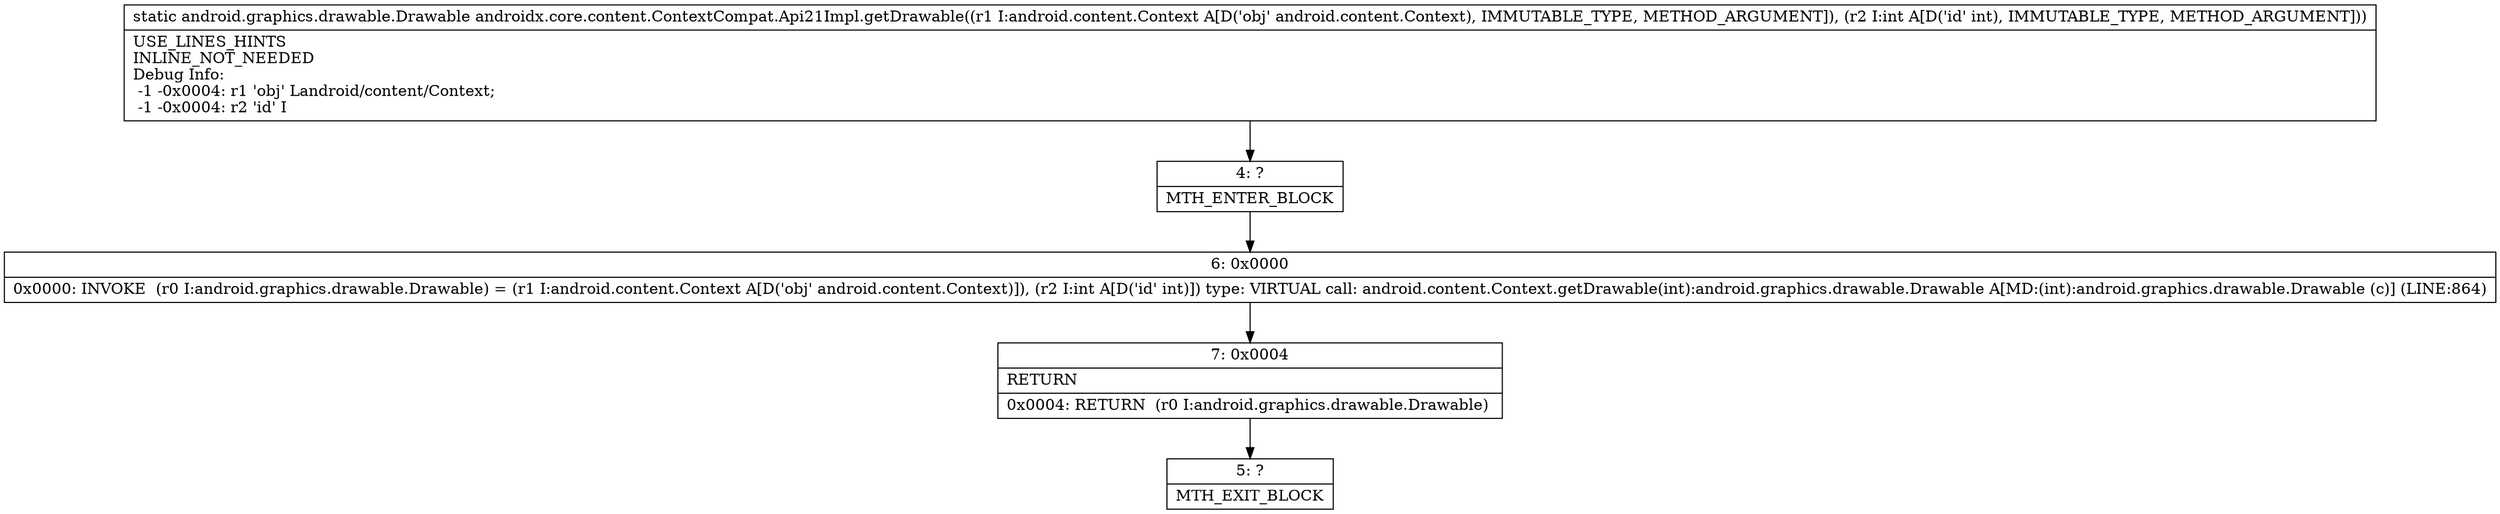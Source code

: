 digraph "CFG forandroidx.core.content.ContextCompat.Api21Impl.getDrawable(Landroid\/content\/Context;I)Landroid\/graphics\/drawable\/Drawable;" {
Node_4 [shape=record,label="{4\:\ ?|MTH_ENTER_BLOCK\l}"];
Node_6 [shape=record,label="{6\:\ 0x0000|0x0000: INVOKE  (r0 I:android.graphics.drawable.Drawable) = (r1 I:android.content.Context A[D('obj' android.content.Context)]), (r2 I:int A[D('id' int)]) type: VIRTUAL call: android.content.Context.getDrawable(int):android.graphics.drawable.Drawable A[MD:(int):android.graphics.drawable.Drawable (c)] (LINE:864)\l}"];
Node_7 [shape=record,label="{7\:\ 0x0004|RETURN\l|0x0004: RETURN  (r0 I:android.graphics.drawable.Drawable) \l}"];
Node_5 [shape=record,label="{5\:\ ?|MTH_EXIT_BLOCK\l}"];
MethodNode[shape=record,label="{static android.graphics.drawable.Drawable androidx.core.content.ContextCompat.Api21Impl.getDrawable((r1 I:android.content.Context A[D('obj' android.content.Context), IMMUTABLE_TYPE, METHOD_ARGUMENT]), (r2 I:int A[D('id' int), IMMUTABLE_TYPE, METHOD_ARGUMENT]))  | USE_LINES_HINTS\lINLINE_NOT_NEEDED\lDebug Info:\l  \-1 \-0x0004: r1 'obj' Landroid\/content\/Context;\l  \-1 \-0x0004: r2 'id' I\l}"];
MethodNode -> Node_4;Node_4 -> Node_6;
Node_6 -> Node_7;
Node_7 -> Node_5;
}

